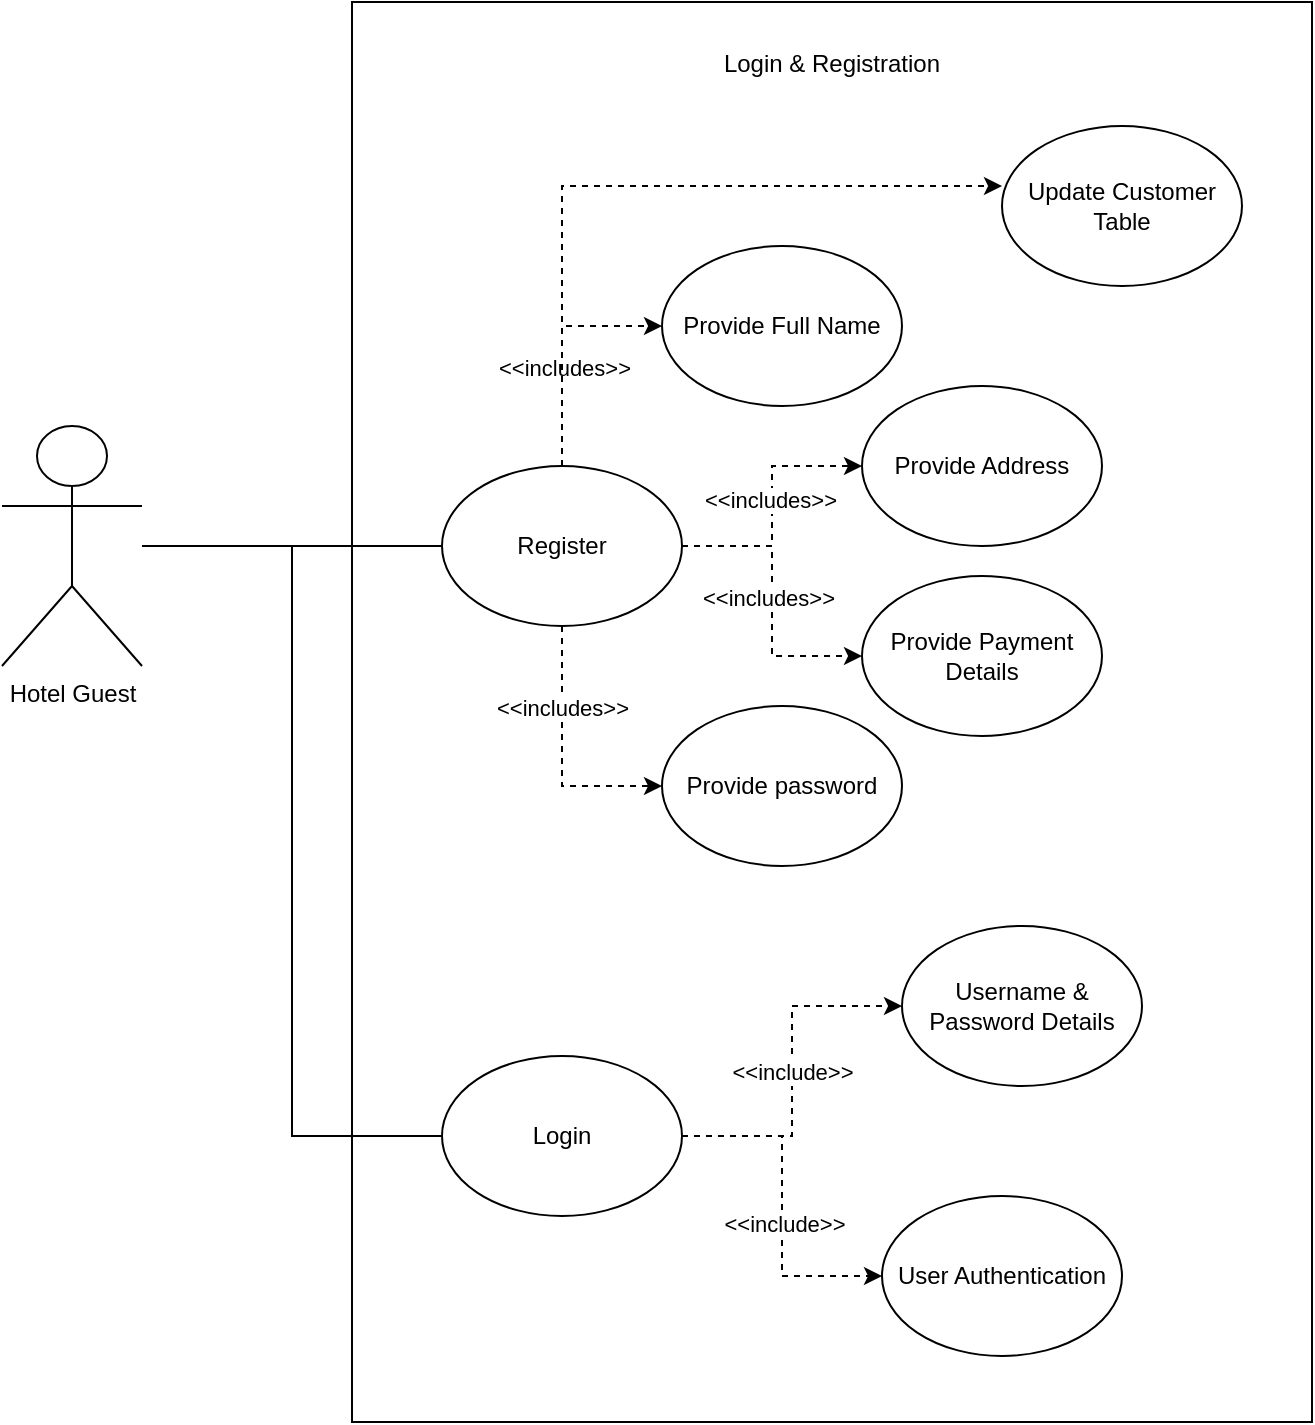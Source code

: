 <mxfile version="20.3.0" type="device"><diagram id="eoUzgl1UyemiGeppgUgw" name="Page-1"><mxGraphModel dx="1357" dy="923" grid="1" gridSize="10" guides="1" tooltips="1" connect="1" arrows="1" fold="1" page="1" pageScale="1" pageWidth="1100" pageHeight="850" math="0" shadow="0"><root><mxCell id="0"/><mxCell id="1" parent="0"/><mxCell id="b9UvwwhkpFAetKVUpnje-4" value="" style="rounded=0;whiteSpace=wrap;html=1;" parent="1" vertex="1"><mxGeometry x="328" y="67" width="480" height="710" as="geometry"/></mxCell><mxCell id="b9UvwwhkpFAetKVUpnje-40" style="edgeStyle=orthogonalEdgeStyle;rounded=0;orthogonalLoop=1;jettySize=auto;html=1;endArrow=none;endFill=0;" parent="1" source="b9UvwwhkpFAetKVUpnje-5" target="b9UvwwhkpFAetKVUpnje-11" edge="1"><mxGeometry relative="1" as="geometry"/></mxCell><mxCell id="b9UvwwhkpFAetKVUpnje-43" style="edgeStyle=orthogonalEdgeStyle;rounded=0;orthogonalLoop=1;jettySize=auto;html=1;entryX=0;entryY=0.5;entryDx=0;entryDy=0;endArrow=none;endFill=0;" parent="1" source="b9UvwwhkpFAetKVUpnje-5" target="b9UvwwhkpFAetKVUpnje-10" edge="1"><mxGeometry relative="1" as="geometry"/></mxCell><mxCell id="b9UvwwhkpFAetKVUpnje-5" value="Hotel Guest" style="shape=umlActor;verticalLabelPosition=bottom;verticalAlign=top;html=1;outlineConnect=0;" parent="1" vertex="1"><mxGeometry x="153" y="279" width="70" height="120" as="geometry"/></mxCell><mxCell id="b9UvwwhkpFAetKVUpnje-9" value="Login &amp;amp; Registration" style="text;html=1;strokeColor=none;fillColor=none;align=center;verticalAlign=middle;whiteSpace=wrap;rounded=0;" parent="1" vertex="1"><mxGeometry x="503" y="83" width="130" height="30" as="geometry"/></mxCell><mxCell id="b9UvwwhkpFAetKVUpnje-21" value="&amp;lt;&amp;lt;include&amp;gt;&amp;gt;" style="edgeStyle=orthogonalEdgeStyle;rounded=0;orthogonalLoop=1;jettySize=auto;html=1;exitX=1;exitY=0.5;exitDx=0;exitDy=0;entryX=0;entryY=0.5;entryDx=0;entryDy=0;dashed=1;" parent="1" source="b9UvwwhkpFAetKVUpnje-10" target="b9UvwwhkpFAetKVUpnje-13" edge="1"><mxGeometry relative="1" as="geometry"/></mxCell><mxCell id="b9UvwwhkpFAetKVUpnje-22" style="edgeStyle=orthogonalEdgeStyle;rounded=0;orthogonalLoop=1;jettySize=auto;html=1;exitX=1;exitY=0.5;exitDx=0;exitDy=0;entryX=0;entryY=0.5;entryDx=0;entryDy=0;dashed=1;" parent="1" source="b9UvwwhkpFAetKVUpnje-10" target="b9UvwwhkpFAetKVUpnje-12" edge="1"><mxGeometry relative="1" as="geometry"><Array as="points"><mxPoint x="543" y="634"/><mxPoint x="543" y="704"/></Array></mxGeometry></mxCell><mxCell id="b9UvwwhkpFAetKVUpnje-23" value="&amp;lt;&amp;lt;include&amp;gt;&amp;gt;" style="edgeLabel;html=1;align=center;verticalAlign=middle;resizable=0;points=[];" parent="b9UvwwhkpFAetKVUpnje-22" vertex="1" connectable="0"><mxGeometry x="0.103" y="1" relative="1" as="geometry"><mxPoint as="offset"/></mxGeometry></mxCell><mxCell id="b9UvwwhkpFAetKVUpnje-10" value="Login" style="ellipse;whiteSpace=wrap;html=1;" parent="1" vertex="1"><mxGeometry x="373" y="594" width="120" height="80" as="geometry"/></mxCell><mxCell id="b9UvwwhkpFAetKVUpnje-29" style="edgeStyle=orthogonalEdgeStyle;rounded=0;orthogonalLoop=1;jettySize=auto;html=1;entryX=0;entryY=0.5;entryDx=0;entryDy=0;dashed=1;" parent="1" source="b9UvwwhkpFAetKVUpnje-11" target="b9UvwwhkpFAetKVUpnje-20" edge="1"><mxGeometry relative="1" as="geometry"/></mxCell><mxCell id="b9UvwwhkpFAetKVUpnje-33" value="&amp;lt;&amp;lt;includes&amp;gt;&amp;gt;" style="edgeLabel;html=1;align=center;verticalAlign=middle;resizable=0;points=[];" parent="b9UvwwhkpFAetKVUpnje-29" vertex="1" connectable="0"><mxGeometry x="-0.175" y="-1" relative="1" as="geometry"><mxPoint as="offset"/></mxGeometry></mxCell><mxCell id="b9UvwwhkpFAetKVUpnje-30" style="edgeStyle=orthogonalEdgeStyle;rounded=0;orthogonalLoop=1;jettySize=auto;html=1;exitX=1;exitY=0.5;exitDx=0;exitDy=0;entryX=0;entryY=0.5;entryDx=0;entryDy=0;dashed=1;" parent="1" source="b9UvwwhkpFAetKVUpnje-11" target="b9UvwwhkpFAetKVUpnje-24" edge="1"><mxGeometry relative="1" as="geometry"/></mxCell><mxCell id="b9UvwwhkpFAetKVUpnje-34" value="&amp;lt;&amp;lt;includes&amp;gt;&amp;gt;" style="edgeLabel;html=1;align=center;verticalAlign=middle;resizable=0;points=[];" parent="b9UvwwhkpFAetKVUpnje-30" vertex="1" connectable="0"><mxGeometry x="0.057" y="1" relative="1" as="geometry"><mxPoint as="offset"/></mxGeometry></mxCell><mxCell id="b9UvwwhkpFAetKVUpnje-31" style="edgeStyle=orthogonalEdgeStyle;rounded=0;orthogonalLoop=1;jettySize=auto;html=1;exitX=1;exitY=0.5;exitDx=0;exitDy=0;dashed=1;" parent="1" source="b9UvwwhkpFAetKVUpnje-11" target="b9UvwwhkpFAetKVUpnje-25" edge="1"><mxGeometry relative="1" as="geometry"/></mxCell><mxCell id="b9UvwwhkpFAetKVUpnje-35" value="&amp;lt;&amp;lt;includes&amp;gt;&amp;gt;" style="edgeLabel;html=1;align=center;verticalAlign=middle;resizable=0;points=[];" parent="b9UvwwhkpFAetKVUpnje-31" vertex="1" connectable="0"><mxGeometry x="-0.023" y="-2" relative="1" as="geometry"><mxPoint as="offset"/></mxGeometry></mxCell><mxCell id="b9UvwwhkpFAetKVUpnje-32" style="edgeStyle=orthogonalEdgeStyle;rounded=0;orthogonalLoop=1;jettySize=auto;html=1;exitX=0.5;exitY=1;exitDx=0;exitDy=0;entryX=0;entryY=0.5;entryDx=0;entryDy=0;dashed=1;" parent="1" source="b9UvwwhkpFAetKVUpnje-11" target="b9UvwwhkpFAetKVUpnje-26" edge="1"><mxGeometry relative="1" as="geometry"/></mxCell><mxCell id="b9UvwwhkpFAetKVUpnje-36" value="&amp;lt;&amp;lt;includes&amp;gt;&amp;gt;" style="edgeLabel;html=1;align=center;verticalAlign=middle;resizable=0;points=[];" parent="b9UvwwhkpFAetKVUpnje-32" vertex="1" connectable="0"><mxGeometry x="-0.368" relative="1" as="geometry"><mxPoint as="offset"/></mxGeometry></mxCell><mxCell id="b9UvwwhkpFAetKVUpnje-37" style="edgeStyle=orthogonalEdgeStyle;rounded=0;orthogonalLoop=1;jettySize=auto;html=1;exitX=0.5;exitY=0;exitDx=0;exitDy=0;entryX=0;entryY=0.375;entryDx=0;entryDy=0;entryPerimeter=0;dashed=1;" parent="1" source="b9UvwwhkpFAetKVUpnje-11" target="b9UvwwhkpFAetKVUpnje-28" edge="1"><mxGeometry relative="1" as="geometry"/></mxCell><mxCell id="b9UvwwhkpFAetKVUpnje-11" value="Register" style="ellipse;whiteSpace=wrap;html=1;" parent="1" vertex="1"><mxGeometry x="373" y="299" width="120" height="80" as="geometry"/></mxCell><mxCell id="b9UvwwhkpFAetKVUpnje-12" value="User Authentication" style="ellipse;whiteSpace=wrap;html=1;" parent="1" vertex="1"><mxGeometry x="593" y="664" width="120" height="80" as="geometry"/></mxCell><mxCell id="b9UvwwhkpFAetKVUpnje-13" value="Username &amp;amp; Password Details" style="ellipse;whiteSpace=wrap;html=1;" parent="1" vertex="1"><mxGeometry x="603" y="529" width="120" height="80" as="geometry"/></mxCell><mxCell id="b9UvwwhkpFAetKVUpnje-20" value="Provide Full Name" style="ellipse;whiteSpace=wrap;html=1;" parent="1" vertex="1"><mxGeometry x="483" y="189" width="120" height="80" as="geometry"/></mxCell><mxCell id="b9UvwwhkpFAetKVUpnje-24" value="Provide Address" style="ellipse;whiteSpace=wrap;html=1;" parent="1" vertex="1"><mxGeometry x="583" y="259" width="120" height="80" as="geometry"/></mxCell><mxCell id="b9UvwwhkpFAetKVUpnje-25" value="Provide Payment Details" style="ellipse;whiteSpace=wrap;html=1;" parent="1" vertex="1"><mxGeometry x="583" y="354" width="120" height="80" as="geometry"/></mxCell><mxCell id="b9UvwwhkpFAetKVUpnje-26" value="Provide password" style="ellipse;whiteSpace=wrap;html=1;" parent="1" vertex="1"><mxGeometry x="483" y="419" width="120" height="80" as="geometry"/></mxCell><mxCell id="b9UvwwhkpFAetKVUpnje-28" value="Update Customer Table" style="ellipse;whiteSpace=wrap;html=1;" parent="1" vertex="1"><mxGeometry x="653" y="129" width="120" height="80" as="geometry"/></mxCell></root></mxGraphModel></diagram></mxfile>